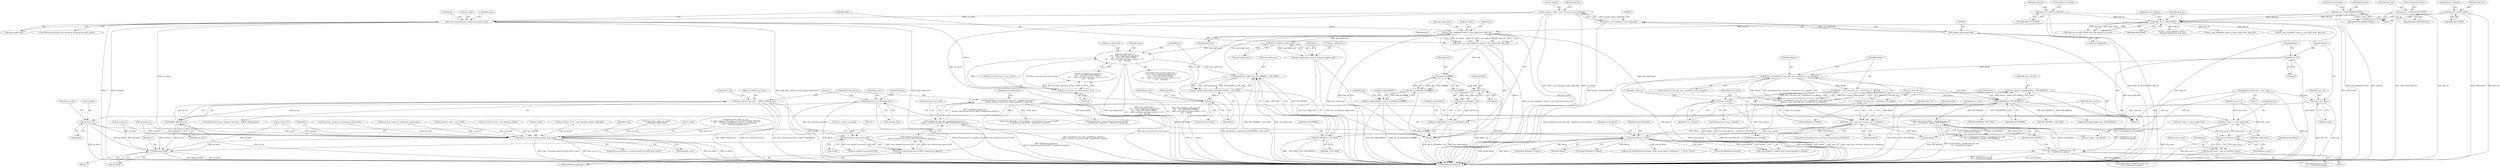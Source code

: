 digraph "0_linux_b4789b8e6be3151a955ade74872822f30e8cd914@pointer" {
"1000838" [label="(Call,copy_from_user(p,sg_user[i],upsg->sg[i].count))"];
"1000799" [label="(Call,!p)"];
"1000785" [label="(Call,p = kmalloc(usg->sg[i].count,GFP_KERNEL|__GFP_DMA))"];
"1000787" [label="(Call,kmalloc(usg->sg[i].count,GFP_KERNEL|__GFP_DMA))"];
"1000753" [label="(Call,usg->sg[i].count >\n\t\t\t\t    ((dev->adapter_info.options &\n\t\t\t\t     AAC_OPT_NEW_COMM) ?\n\t\t\t\t      (dev->scsi_host_ptr->max_sectors << 9) :\n\t\t\t\t      65536))"];
"1000918" [label="(Call,cpu_to_le32(usg->sg[i].count))"];
"1000860" [label="(Call,pci_map_single(dev->pdev, p, usg->sg[i].count, data_dir))"];
"1000838" [label="(Call,copy_from_user(p,sg_user[i],upsg->sg[i].count))"];
"1000809" [label="(Call,sg_user[i] = (void __user *)(uintptr_t)usg->sg[i].addr)"];
"1000813" [label="(Call,(void __user *)(uintptr_t)usg->sg[i].addr)"];
"1000815" [label="(Call,(uintptr_t)usg->sg[i].addr)"];
"1000446" [label="(Call,data_dir == DMA_NONE)"];
"1000363" [label="(Call,data_dir = DMA_TO_DEVICE)"];
"1000367" [label="(Call,data_dir = DMA_BIDIRECTIONAL)"];
"1000372" [label="(Call,data_dir = DMA_FROM_DEVICE)"];
"1000377" [label="(Call,data_dir = DMA_NONE)"];
"1000769" [label="(Call,dev->scsi_host_ptr->max_sectors << 9)"];
"1000795" [label="(Call,GFP_KERNEL|__GFP_DMA)"];
"1000707" [label="(Call,kmalloc(actual_fibsize - sizeof(struct aac_srb)\n\t\t\t  + sizeof(struct sgmap), GFP_KERNEL))"];
"1000708" [label="(Call,actual_fibsize - sizeof(struct aac_srb)\n\t\t\t  + sizeof(struct sgmap))"];
"1000432" [label="(Call,actual_fibsize != fibsize)"];
"1000395" [label="(Call,actual_fibsize = sizeof(struct aac_srb) - sizeof(struct sgentry) +\n\t\t((user_srbcmd->sg.count & 0xff) * sizeof(struct sgentry)))"];
"1000397" [label="(Call,sizeof(struct aac_srb) - sizeof(struct sgentry) +\n\t\t((user_srbcmd->sg.count & 0xff) * sizeof(struct sgentry)))"];
"1000403" [label="(Call,(user_srbcmd->sg.count & 0xff) * sizeof(struct sgentry))"];
"1000404" [label="(Call,user_srbcmd->sg.count & 0xff)"];
"1000381" [label="(Call,user_srbcmd->sg.count > ARRAY_SIZE(sg_list))"];
"1000387" [label="(Call,ARRAY_SIZE(sg_list))"];
"1000208" [label="(Call,memset(sg_list, 0, sizeof(sg_list)))"];
"1000267" [label="(Call,copy_from_user(user_srbcmd, user_srb,fibsize))"];
"1000258" [label="(Call,!user_srbcmd)"];
"1000252" [label="(Call,user_srbcmd = kmalloc(fibsize, GFP_KERNEL))"];
"1000254" [label="(Call,kmalloc(fibsize, GFP_KERNEL))"];
"1000238" [label="(Call,fibsize > (dev->max_fib_size - sizeof(struct aac_fibhdr)))"];
"1000231" [label="(Call,fibsize < (sizeof(struct user_aac_srb) - sizeof(struct user_sgentry)))"];
"1000136" [label="(Call,fibsize = 0)"];
"1000240" [label="(Call,dev->max_fib_size - sizeof(struct aac_fibhdr))"];
"1000130" [label="(Call,*user_srb = arg)"];
"1000117" [label="(MethodParameterIn,void __user * arg)"];
"1000858" [label="(Call,addr = pci_map_single(dev->pdev, p, usg->sg[i].count, data_dir))"];
"1000884" [label="(Call,addr & 0xffffffff)"];
"1000883" [label="(Call,cpu_to_le32(addr & 0xffffffff))"];
"1000873" [label="(Call,psg->sg[i].addr[0] = cpu_to_le32(addr & 0xffffffff))"];
"1000898" [label="(Call,addr>>32)"];
"1000897" [label="(Call,cpu_to_le32(addr>>32))"];
"1000887" [label="(Call,psg->sg[i].addr[1] = cpu_to_le32(addr>>32))"];
"1000901" [label="(Call,byte_count += usg->sg[i].count)"];
"1000932" [label="(Call,cpu_to_le32(byte_count))"];
"1000928" [label="(Call,srbcmd->count = cpu_to_le32(byte_count))"];
"1000824" [label="(Call,sg_list[i] = p)"];
"1001424" [label="(Call,copy_to_user(sg_user[i], sg_list[i], byte_count))"];
"1001469" [label="(Call,kfree(sg_list[i]))"];
"1000910" [label="(Call,psg->sg[i].count = cpu_to_le32(usg->sg[i].count))"];
"1000761" [label="(Call,(dev->adapter_info.options &\n\t\t\t\t     AAC_OPT_NEW_COMM) ?\n\t\t\t\t      (dev->scsi_host_ptr->max_sectors << 9) :\n\t\t\t\t      65536)"];
"1000363" [label="(Call,data_dir = DMA_TO_DEVICE)"];
"1000388" [label="(Identifier,sg_list)"];
"1000230" [label="(Call,(fibsize < (sizeof(struct user_aac_srb) - sizeof(struct user_sgentry))) ||\n\t    (fibsize > (dev->max_fib_size - sizeof(struct aac_fibhdr))))"];
"1000374" [label="(Identifier,DMA_FROM_DEVICE)"];
"1000391" [label="(Identifier,rcode)"];
"1000131" [label="(Identifier,user_srb)"];
"1000753" [label="(Call,usg->sg[i].count >\n\t\t\t\t    ((dev->adapter_info.options &\n\t\t\t\t     AAC_OPT_NEW_COMM) ?\n\t\t\t\t      (dev->scsi_host_ptr->max_sectors << 9) :\n\t\t\t\t      65536))"];
"1000370" [label="(ControlStructure,break;)"];
"1000232" [label="(Identifier,fibsize)"];
"1000256" [label="(Identifier,GFP_KERNEL)"];
"1000141" [label="(Identifier,flags)"];
"1000267" [label="(Call,copy_from_user(user_srbcmd, user_srb,fibsize))"];
"1000815" [label="(Call,(uintptr_t)usg->sg[i].addr)"];
"1000839" [label="(Identifier,p)"];
"1000811" [label="(Identifier,sg_user)"];
"1000377" [label="(Call,data_dir = DMA_NONE)"];
"1000902" [label="(Identifier,byte_count)"];
"1000373" [label="(Identifier,data_dir)"];
"1000775" [label="(Literal,9)"];
"1000396" [label="(Identifier,actual_fibsize)"];
"1000258" [label="(Call,!user_srbcmd)"];
"1000375" [label="(ControlStructure,break;)"];
"1000252" [label="(Call,user_srbcmd = kmalloc(fibsize, GFP_KERNEL))"];
"1000843" [label="(Call,upsg->sg[i].count)"];
"1001468" [label="(Block,)"];
"1000130" [label="(Call,*user_srb = arg)"];
"1000728" [label="(Call,actual_fibsize - sizeof(struct aac_srb)\n\t\t\t  + sizeof(struct sgmap))"];
"1001470" [label="(Call,sg_list[i])"];
"1000840" [label="(Call,sg_user[i])"];
"1000380" [label="(ControlStructure,if (user_srbcmd->sg.count > ARRAY_SIZE(sg_list)))"];
"1000209" [label="(Identifier,sg_list)"];
"1000451" [label="(Identifier,user_srbcmd)"];
"1000769" [label="(Call,dev->scsi_host_ptr->max_sectors << 9)"];
"1000384" [label="(Identifier,user_srbcmd)"];
"1000903" [label="(Call,usg->sg[i].count)"];
"1000395" [label="(Call,actual_fibsize = sizeof(struct aac_srb) - sizeof(struct sgentry) +\n\t\t((user_srbcmd->sg.count & 0xff) * sizeof(struct sgentry)))"];
"1000266" [label="(ControlStructure,if(copy_from_user(user_srbcmd, user_srb,fibsize)))"];
"1000241" [label="(Call,dev->max_fib_size)"];
"1001262" [label="(Call,copy_from_user(p, sg_user[i],\n\t\t\t\t\t\t\tupsg->sg[i].count))"];
"1001428" [label="(Call,sg_list[i])"];
"1000800" [label="(Identifier,p)"];
"1000830" [label="(Identifier,sg_indx)"];
"1000445" [label="(Call,(data_dir == DMA_NONE) && user_srbcmd->sg.count)"];
"1000460" [label="(Call,byte_count = 0)"];
"1000553" [label="(Call,GFP_KERNEL|__GFP_DMA)"];
"1000901" [label="(Call,byte_count += usg->sg[i].count)"];
"1000137" [label="(Identifier,fibsize)"];
"1000883" [label="(Call,cpu_to_le32(addr & 0xffffffff))"];
"1000231" [label="(Call,fibsize < (sizeof(struct user_aac_srb) - sizeof(struct user_sgentry)))"];
"1000239" [label="(Identifier,fibsize)"];
"1000797" [label="(Identifier,__GFP_DMA)"];
"1000448" [label="(Identifier,DMA_NONE)"];
"1000270" [label="(Identifier,fibsize)"];
"1000887" [label="(Call,psg->sg[i].addr[1] = cpu_to_le32(addr>>32))"];
"1000824" [label="(Call,sg_list[i] = p)"];
"1000918" [label="(Call,cpu_to_le32(usg->sg[i].count))"];
"1000872" [label="(Identifier,data_dir)"];
"1000852" [label="(Identifier,usg)"];
"1000858" [label="(Call,addr = pci_map_single(dev->pdev, p, usg->sg[i].count, data_dir))"];
"1001467" [label="(Identifier,i)"];
"1000809" [label="(Call,sg_user[i] = (void __user *)(uintptr_t)usg->sg[i].addr)"];
"1001248" [label="(Call,sg_list[i] = p)"];
"1000411" [label="(Call,sizeof(struct sgentry))"];
"1000873" [label="(Call,psg->sg[i].addr[0] = cpu_to_le32(addr & 0xffffffff))"];
"1000885" [label="(Identifier,addr)"];
"1000435" [label="(Call,actual_fibsize64 != fibsize)"];
"1001457" [label="(Call,kfree(user_srbcmd))"];
"1000770" [label="(Call,dev->scsi_host_ptr->max_sectors)"];
"1000255" [label="(Identifier,fibsize)"];
"1001423" [label="(ControlStructure,if(copy_to_user(sg_user[i], sg_list[i], byte_count)))"];
"1000754" [label="(Call,usg->sg[i].count)"];
"1000860" [label="(Call,pci_map_single(dev->pdev, p, usg->sg[i].count, data_dir))"];
"1000372" [label="(Call,data_dir = DMA_FROM_DEVICE)"];
"1000434" [label="(Identifier,fibsize)"];
"1000418" [label="(Call,user_srbcmd->sg.count & 0xff)"];
"1000436" [label="(Identifier,actual_fibsize64)"];
"1000397" [label="(Call,sizeof(struct aac_srb) - sizeof(struct sgentry) +\n\t\t((user_srbcmd->sg.count & 0xff) * sizeof(struct sgentry)))"];
"1000414" [label="(Identifier,actual_fibsize64)"];
"1000892" [label="(Identifier,psg)"];
"1000278" [label="(Identifier,user_reply)"];
"1000367" [label="(Call,data_dir = DMA_BIDIRECTIONAL)"];
"1000269" [label="(Identifier,user_srb)"];
"1001391" [label="(Call,byte_count = le32_to_cpu(\n\t\t\t  (dev->adapter_info.options & AAC_OPT_SGMAP_HOST64)\n\t\t\t      ? ((struct sgmap64*)&srbcmd->sg)->sg[i].count\n\t\t\t      : srbcmd->sg.sg[i].count))"];
"1000240" [label="(Call,dev->max_fib_size - sizeof(struct aac_fibhdr))"];
"1000707" [label="(Call,kmalloc(actual_fibsize - sizeof(struct aac_srb)\n\t\t\t  + sizeof(struct sgmap), GFP_KERNEL))"];
"1000752" [label="(ControlStructure,if (usg->sg[i].count >\n\t\t\t\t    ((dev->adapter_info.options &\n\t\t\t\t     AAC_OPT_NEW_COMM) ?\n\t\t\t\t      (dev->scsi_host_ptr->max_sectors << 9) :\n\t\t\t\t      65536)))"];
"1000369" [label="(Identifier,DMA_BIDIRECTIONAL)"];
"1000433" [label="(Identifier,actual_fibsize)"];
"1000825" [label="(Call,sg_list[i])"];
"1000810" [label="(Call,sg_user[i])"];
"1000382" [label="(Call,user_srbcmd->sg.count)"];
"1001215" [label="(Call,kmalloc(upsg->sg[i].count, GFP_KERNEL))"];
"1000779" [label="(Identifier,usg)"];
"1000368" [label="(Identifier,data_dir)"];
"1001035" [label="(Call,GFP_KERNEL|__GFP_DMA)"];
"1000878" [label="(Identifier,psg)"];
"1000919" [label="(Call,usg->sg[i].count)"];
"1000410" [label="(Literal,0xff)"];
"1000884" [label="(Call,addr & 0xffffffff)"];
"1000813" [label="(Call,(void __user *)(uintptr_t)usg->sg[i].addr)"];
"1000208" [label="(Call,memset(sg_list, 0, sizeof(sg_list)))"];
"1000859" [label="(Identifier,addr)"];
"1000932" [label="(Call,cpu_to_le32(byte_count))"];
"1000864" [label="(Identifier,p)"];
"1000379" [label="(Identifier,DMA_NONE)"];
"1000602" [label="(Call,sg_list[i] = p)"];
"1000361" [label="(Block,)"];
"1000928" [label="(Call,srbcmd->count = cpu_to_le32(byte_count))"];
"1000244" [label="(Call,sizeof(struct aac_fibhdr))"];
"1000748" [label="(Identifier,i)"];
"1000233" [label="(Call,sizeof(struct user_aac_srb) - sizeof(struct user_sgentry))"];
"1001389" [label="(Identifier,i)"];
"1000874" [label="(Call,psg->sg[i].addr[0])"];
"1000886" [label="(Literal,0xffffffff)"];
"1000447" [label="(Identifier,data_dir)"];
"1000378" [label="(Identifier,data_dir)"];
"1000828" [label="(Identifier,p)"];
"1001282" [label="(Call,pci_map_single(dev->pdev, p,\n\t\t\t\t\tupsg->sg[i].count, data_dir))"];
"1000431" [label="(Call,(actual_fibsize != fibsize) && (actual_fibsize64 != fibsize))"];
"1000446" [label="(Call,data_dir == DMA_NONE)"];
"1000277" [label="(Call,user_reply = arg+fibsize)"];
"1000710" [label="(Call,sizeof(struct aac_srb)\n\t\t\t  + sizeof(struct sgmap))"];
"1000405" [label="(Call,user_srbcmd->sg.count)"];
"1000709" [label="(Identifier,actual_fibsize)"];
"1000398" [label="(Call,sizeof(struct aac_srb))"];
"1000749" [label="(Block,)"];
"1000616" [label="(Call,copy_from_user(p,sg_user[i],upsg->sg[i].count))"];
"1000788" [label="(Call,usg->sg[i].count)"];
"1000787" [label="(Call,kmalloc(usg->sg[i].count,GFP_KERNEL|__GFP_DMA))"];
"1000268" [label="(Identifier,user_srbcmd)"];
"1000238" [label="(Call,fibsize > (dev->max_fib_size - sizeof(struct aac_fibhdr)))"];
"1000838" [label="(Call,copy_from_user(p,sg_user[i],upsg->sg[i].count))"];
"1000404" [label="(Call,user_srbcmd->sg.count & 0xff)"];
"1000262" [label="(Identifier,rcode)"];
"1000415" [label="(Call,actual_fibsize + (user_srbcmd->sg.count & 0xff) *\n\t  (sizeof(struct sgentry64) - sizeof(struct sgentry)))"];
"1000387" [label="(Call,ARRAY_SIZE(sg_list))"];
"1001096" [label="(Call,copy_from_user(p,sg_user[i],usg->sg[i].count))"];
"1000795" [label="(Call,GFP_KERNEL|__GFP_DMA)"];
"1000381" [label="(Call,user_srbcmd->sg.count > ARRAY_SIZE(sg_list))"];
"1000132" [label="(Identifier,arg)"];
"1000259" [label="(Identifier,user_srbcmd)"];
"1000257" [label="(ControlStructure,if (!user_srbcmd))"];
"1000914" [label="(Identifier,psg)"];
"1000136" [label="(Call,fibsize = 0)"];
"1000888" [label="(Call,psg->sg[i].addr[1])"];
"1000210" [label="(Literal,0)"];
"1000273" [label="(Identifier,rcode)"];
"1001082" [label="(Call,sg_list[i] = p)"];
"1000897" [label="(Call,cpu_to_le32(addr>>32))"];
"1000279" [label="(Call,arg+fibsize)"];
"1000491" [label="(Call,actual_fibsize64 == fibsize)"];
"1000471" [label="(Block,)"];
"1001075" [label="(Call,sg_user[i] = (void __user *)addr)"];
"1000118" [label="(Block,)"];
"1000936" [label="(Identifier,psg)"];
"1000803" [label="(Identifier,usg)"];
"1001424" [label="(Call,copy_to_user(sg_user[i], sg_list[i], byte_count))"];
"1000138" [label="(Literal,0)"];
"1000817" [label="(Call,usg->sg[i].addr)"];
"1000798" [label="(ControlStructure,if(!p))"];
"1000898" [label="(Call,addr>>32)"];
"1000593" [label="(Call,sg_user[i] = (void __user *)(uintptr_t)addr)"];
"1000413" [label="(Call,actual_fibsize64 = actual_fibsize + (user_srbcmd->sg.count & 0xff) *\n\t  (sizeof(struct sgentry64) - sizeof(struct sgentry)))"];
"1001469" [label="(Call,kfree(sg_list[i]))"];
"1000636" [label="(Call,pci_map_single(dev->pdev, p, upsg->sg[i].count, data_dir))"];
"1000796" [label="(Identifier,GFP_KERNEL)"];
"1000900" [label="(Literal,32)"];
"1001116" [label="(Call,pci_map_single(dev->pdev, p, usg->sg[i].count, data_dir))"];
"1001431" [label="(Identifier,byte_count)"];
"1000403" [label="(Call,(user_srbcmd->sg.count & 0xff) * sizeof(struct sgentry))"];
"1001346" [label="(Call,aac_fib_send(ScsiPortCommand, srbfib, actual_fibsize, FsaNormal, 1, 1, NULL, NULL))"];
"1000837" [label="(ControlStructure,if(copy_from_user(p,sg_user[i],upsg->sg[i].count)))"];
"1000929" [label="(Call,srbcmd->count)"];
"1000216" [label="(Identifier,fibsize)"];
"1000364" [label="(Identifier,data_dir)"];
"1000865" [label="(Call,usg->sg[i].count)"];
"1000910" [label="(Call,psg->sg[i].count = cpu_to_le32(usg->sg[i].count))"];
"1001425" [label="(Call,sg_user[i])"];
"1000786" [label="(Identifier,p)"];
"1001485" [label="(MethodReturn,static int)"];
"1000253" [label="(Identifier,user_srbcmd)"];
"1000117" [label="(MethodParameterIn,void __user * arg)"];
"1000799" [label="(Call,!p)"];
"1000366" [label="(ControlStructure,break;)"];
"1000785" [label="(Call,p = kmalloc(usg->sg[i].count,GFP_KERNEL|__GFP_DMA))"];
"1000400" [label="(Call,sizeof(struct sgentry) +\n\t\t((user_srbcmd->sg.count & 0xff) * sizeof(struct sgentry)))"];
"1000826" [label="(Identifier,sg_list)"];
"1000254" [label="(Call,kmalloc(fibsize, GFP_KERNEL))"];
"1000211" [label="(Call,sizeof(sg_list))"];
"1000365" [label="(Identifier,DMA_TO_DEVICE)"];
"1001233" [label="(Call,sg_user[i] = (void __user *)(uintptr_t)upsg->sg[i].addr)"];
"1000705" [label="(Call,usg = kmalloc(actual_fibsize - sizeof(struct aac_srb)\n\t\t\t  + sizeof(struct sgmap), GFP_KERNEL))"];
"1001434" [label="(Identifier,rcode)"];
"1000970" [label="(Call,actual_fibsize64 == fibsize)"];
"1000677" [label="(Call,byte_count += upsg->sg[i].count)"];
"1000933" [label="(Identifier,byte_count)"];
"1000911" [label="(Call,psg->sg[i].count)"];
"1000899" [label="(Identifier,addr)"];
"1000861" [label="(Call,dev->pdev)"];
"1000715" [label="(Identifier,GFP_KERNEL)"];
"1000432" [label="(Call,actual_fibsize != fibsize)"];
"1000708" [label="(Call,actual_fibsize - sizeof(struct aac_srb)\n\t\t\t  + sizeof(struct sgmap))"];
"1000838" -> "1000837"  [label="AST: "];
"1000838" -> "1000843"  [label="CFG: "];
"1000839" -> "1000838"  [label="AST: "];
"1000840" -> "1000838"  [label="AST: "];
"1000843" -> "1000838"  [label="AST: "];
"1000852" -> "1000838"  [label="CFG: "];
"1000859" -> "1000838"  [label="CFG: "];
"1000838" -> "1001485"  [label="DDG: copy_from_user(p,sg_user[i],upsg->sg[i].count)"];
"1000838" -> "1001485"  [label="DDG: upsg->sg[i].count"];
"1000838" -> "1001485"  [label="DDG: p"];
"1000838" -> "1001485"  [label="DDG: sg_user[i]"];
"1000799" -> "1000838"  [label="DDG: p"];
"1000809" -> "1000838"  [label="DDG: sg_user[i]"];
"1000838" -> "1000860"  [label="DDG: p"];
"1000838" -> "1001424"  [label="DDG: sg_user[i]"];
"1000799" -> "1000798"  [label="AST: "];
"1000799" -> "1000800"  [label="CFG: "];
"1000800" -> "1000799"  [label="AST: "];
"1000803" -> "1000799"  [label="CFG: "];
"1000811" -> "1000799"  [label="CFG: "];
"1000799" -> "1001485"  [label="DDG: p"];
"1000799" -> "1001485"  [label="DDG: !p"];
"1000785" -> "1000799"  [label="DDG: p"];
"1000799" -> "1000824"  [label="DDG: p"];
"1000799" -> "1000860"  [label="DDG: p"];
"1000785" -> "1000749"  [label="AST: "];
"1000785" -> "1000787"  [label="CFG: "];
"1000786" -> "1000785"  [label="AST: "];
"1000787" -> "1000785"  [label="AST: "];
"1000800" -> "1000785"  [label="CFG: "];
"1000785" -> "1001485"  [label="DDG: kmalloc(usg->sg[i].count,GFP_KERNEL|__GFP_DMA)"];
"1000787" -> "1000785"  [label="DDG: usg->sg[i].count"];
"1000787" -> "1000785"  [label="DDG: GFP_KERNEL|__GFP_DMA"];
"1000787" -> "1000795"  [label="CFG: "];
"1000788" -> "1000787"  [label="AST: "];
"1000795" -> "1000787"  [label="AST: "];
"1000787" -> "1001485"  [label="DDG: usg->sg[i].count"];
"1000787" -> "1001485"  [label="DDG: GFP_KERNEL|__GFP_DMA"];
"1000753" -> "1000787"  [label="DDG: usg->sg[i].count"];
"1000795" -> "1000787"  [label="DDG: GFP_KERNEL"];
"1000795" -> "1000787"  [label="DDG: __GFP_DMA"];
"1000787" -> "1000860"  [label="DDG: usg->sg[i].count"];
"1000753" -> "1000752"  [label="AST: "];
"1000753" -> "1000761"  [label="CFG: "];
"1000754" -> "1000753"  [label="AST: "];
"1000761" -> "1000753"  [label="AST: "];
"1000779" -> "1000753"  [label="CFG: "];
"1000786" -> "1000753"  [label="CFG: "];
"1000753" -> "1001485"  [label="DDG: usg->sg[i].count"];
"1000753" -> "1001485"  [label="DDG: usg->sg[i].count >\n\t\t\t\t    ((dev->adapter_info.options &\n\t\t\t\t     AAC_OPT_NEW_COMM) ?\n\t\t\t\t      (dev->scsi_host_ptr->max_sectors << 9) :\n\t\t\t\t      65536)"];
"1000753" -> "1001485"  [label="DDG: (dev->adapter_info.options &\n\t\t\t\t     AAC_OPT_NEW_COMM) ?\n\t\t\t\t      (dev->scsi_host_ptr->max_sectors << 9) :\n\t\t\t\t      65536"];
"1000918" -> "1000753"  [label="DDG: usg->sg[i].count"];
"1000769" -> "1000753"  [label="DDG: dev->scsi_host_ptr->max_sectors"];
"1000769" -> "1000753"  [label="DDG: 9"];
"1000918" -> "1000910"  [label="AST: "];
"1000918" -> "1000919"  [label="CFG: "];
"1000919" -> "1000918"  [label="AST: "];
"1000910" -> "1000918"  [label="CFG: "];
"1000918" -> "1001485"  [label="DDG: usg->sg[i].count"];
"1000918" -> "1000910"  [label="DDG: usg->sg[i].count"];
"1000860" -> "1000918"  [label="DDG: usg->sg[i].count"];
"1000860" -> "1000858"  [label="AST: "];
"1000860" -> "1000872"  [label="CFG: "];
"1000861" -> "1000860"  [label="AST: "];
"1000864" -> "1000860"  [label="AST: "];
"1000865" -> "1000860"  [label="AST: "];
"1000872" -> "1000860"  [label="AST: "];
"1000858" -> "1000860"  [label="CFG: "];
"1000860" -> "1001485"  [label="DDG: data_dir"];
"1000860" -> "1001485"  [label="DDG: p"];
"1000860" -> "1001485"  [label="DDG: dev->pdev"];
"1000860" -> "1000858"  [label="DDG: dev->pdev"];
"1000860" -> "1000858"  [label="DDG: p"];
"1000860" -> "1000858"  [label="DDG: usg->sg[i].count"];
"1000860" -> "1000858"  [label="DDG: data_dir"];
"1000446" -> "1000860"  [label="DDG: data_dir"];
"1000860" -> "1000901"  [label="DDG: usg->sg[i].count"];
"1000809" -> "1000749"  [label="AST: "];
"1000809" -> "1000813"  [label="CFG: "];
"1000810" -> "1000809"  [label="AST: "];
"1000813" -> "1000809"  [label="AST: "];
"1000826" -> "1000809"  [label="CFG: "];
"1000809" -> "1001485"  [label="DDG: sg_user[i]"];
"1000809" -> "1001485"  [label="DDG: (void __user *)(uintptr_t)usg->sg[i].addr"];
"1000813" -> "1000809"  [label="DDG: (uintptr_t)usg->sg[i].addr"];
"1000809" -> "1001424"  [label="DDG: sg_user[i]"];
"1000813" -> "1000815"  [label="CFG: "];
"1000814" -> "1000813"  [label="AST: "];
"1000815" -> "1000813"  [label="AST: "];
"1000813" -> "1001485"  [label="DDG: (uintptr_t)usg->sg[i].addr"];
"1000815" -> "1000813"  [label="DDG: usg->sg[i].addr"];
"1000815" -> "1000817"  [label="CFG: "];
"1000816" -> "1000815"  [label="AST: "];
"1000817" -> "1000815"  [label="AST: "];
"1000815" -> "1001485"  [label="DDG: usg->sg[i].addr"];
"1000446" -> "1000445"  [label="AST: "];
"1000446" -> "1000448"  [label="CFG: "];
"1000447" -> "1000446"  [label="AST: "];
"1000448" -> "1000446"  [label="AST: "];
"1000451" -> "1000446"  [label="CFG: "];
"1000445" -> "1000446"  [label="CFG: "];
"1000446" -> "1001485"  [label="DDG: data_dir"];
"1000446" -> "1001485"  [label="DDG: DMA_NONE"];
"1000446" -> "1000445"  [label="DDG: data_dir"];
"1000446" -> "1000445"  [label="DDG: DMA_NONE"];
"1000363" -> "1000446"  [label="DDG: data_dir"];
"1000367" -> "1000446"  [label="DDG: data_dir"];
"1000372" -> "1000446"  [label="DDG: data_dir"];
"1000377" -> "1000446"  [label="DDG: data_dir"];
"1000446" -> "1000636"  [label="DDG: data_dir"];
"1000446" -> "1001116"  [label="DDG: data_dir"];
"1000446" -> "1001282"  [label="DDG: data_dir"];
"1000363" -> "1000361"  [label="AST: "];
"1000363" -> "1000365"  [label="CFG: "];
"1000364" -> "1000363"  [label="AST: "];
"1000365" -> "1000363"  [label="AST: "];
"1000366" -> "1000363"  [label="CFG: "];
"1000363" -> "1001485"  [label="DDG: DMA_TO_DEVICE"];
"1000363" -> "1001485"  [label="DDG: data_dir"];
"1000367" -> "1000361"  [label="AST: "];
"1000367" -> "1000369"  [label="CFG: "];
"1000368" -> "1000367"  [label="AST: "];
"1000369" -> "1000367"  [label="AST: "];
"1000370" -> "1000367"  [label="CFG: "];
"1000367" -> "1001485"  [label="DDG: DMA_BIDIRECTIONAL"];
"1000367" -> "1001485"  [label="DDG: data_dir"];
"1000372" -> "1000361"  [label="AST: "];
"1000372" -> "1000374"  [label="CFG: "];
"1000373" -> "1000372"  [label="AST: "];
"1000374" -> "1000372"  [label="AST: "];
"1000375" -> "1000372"  [label="CFG: "];
"1000372" -> "1001485"  [label="DDG: data_dir"];
"1000372" -> "1001485"  [label="DDG: DMA_FROM_DEVICE"];
"1000377" -> "1000361"  [label="AST: "];
"1000377" -> "1000379"  [label="CFG: "];
"1000378" -> "1000377"  [label="AST: "];
"1000379" -> "1000377"  [label="AST: "];
"1000384" -> "1000377"  [label="CFG: "];
"1000377" -> "1001485"  [label="DDG: DMA_NONE"];
"1000377" -> "1001485"  [label="DDG: data_dir"];
"1000769" -> "1000761"  [label="AST: "];
"1000769" -> "1000775"  [label="CFG: "];
"1000770" -> "1000769"  [label="AST: "];
"1000775" -> "1000769"  [label="AST: "];
"1000761" -> "1000769"  [label="CFG: "];
"1000769" -> "1001485"  [label="DDG: dev->scsi_host_ptr->max_sectors"];
"1000769" -> "1000761"  [label="DDG: dev->scsi_host_ptr->max_sectors"];
"1000769" -> "1000761"  [label="DDG: 9"];
"1000795" -> "1000797"  [label="CFG: "];
"1000796" -> "1000795"  [label="AST: "];
"1000797" -> "1000795"  [label="AST: "];
"1000795" -> "1001485"  [label="DDG: GFP_KERNEL"];
"1000795" -> "1001485"  [label="DDG: __GFP_DMA"];
"1000707" -> "1000795"  [label="DDG: GFP_KERNEL"];
"1000707" -> "1000705"  [label="AST: "];
"1000707" -> "1000715"  [label="CFG: "];
"1000708" -> "1000707"  [label="AST: "];
"1000715" -> "1000707"  [label="AST: "];
"1000705" -> "1000707"  [label="CFG: "];
"1000707" -> "1001485"  [label="DDG: GFP_KERNEL"];
"1000707" -> "1001485"  [label="DDG: actual_fibsize - sizeof(struct aac_srb)\n\t\t\t  + sizeof(struct sgmap)"];
"1000707" -> "1000705"  [label="DDG: actual_fibsize - sizeof(struct aac_srb)\n\t\t\t  + sizeof(struct sgmap)"];
"1000707" -> "1000705"  [label="DDG: GFP_KERNEL"];
"1000708" -> "1000707"  [label="DDG: actual_fibsize"];
"1000708" -> "1000707"  [label="DDG: sizeof(struct aac_srb)\n\t\t\t  + sizeof(struct sgmap)"];
"1000254" -> "1000707"  [label="DDG: GFP_KERNEL"];
"1000708" -> "1000710"  [label="CFG: "];
"1000709" -> "1000708"  [label="AST: "];
"1000710" -> "1000708"  [label="AST: "];
"1000715" -> "1000708"  [label="CFG: "];
"1000708" -> "1001485"  [label="DDG: actual_fibsize"];
"1000708" -> "1001485"  [label="DDG: sizeof(struct aac_srb)\n\t\t\t  + sizeof(struct sgmap)"];
"1000432" -> "1000708"  [label="DDG: actual_fibsize"];
"1000708" -> "1000728"  [label="DDG: actual_fibsize"];
"1000432" -> "1000431"  [label="AST: "];
"1000432" -> "1000434"  [label="CFG: "];
"1000433" -> "1000432"  [label="AST: "];
"1000434" -> "1000432"  [label="AST: "];
"1000436" -> "1000432"  [label="CFG: "];
"1000431" -> "1000432"  [label="CFG: "];
"1000432" -> "1001485"  [label="DDG: fibsize"];
"1000432" -> "1001485"  [label="DDG: actual_fibsize"];
"1000432" -> "1000431"  [label="DDG: actual_fibsize"];
"1000432" -> "1000431"  [label="DDG: fibsize"];
"1000395" -> "1000432"  [label="DDG: actual_fibsize"];
"1000267" -> "1000432"  [label="DDG: fibsize"];
"1000432" -> "1000435"  [label="DDG: fibsize"];
"1000432" -> "1000491"  [label="DDG: fibsize"];
"1000432" -> "1000970"  [label="DDG: fibsize"];
"1000432" -> "1001346"  [label="DDG: actual_fibsize"];
"1000395" -> "1000118"  [label="AST: "];
"1000395" -> "1000397"  [label="CFG: "];
"1000396" -> "1000395"  [label="AST: "];
"1000397" -> "1000395"  [label="AST: "];
"1000414" -> "1000395"  [label="CFG: "];
"1000395" -> "1001485"  [label="DDG: sizeof(struct aac_srb) - sizeof(struct sgentry) +\n\t\t((user_srbcmd->sg.count & 0xff) * sizeof(struct sgentry))"];
"1000397" -> "1000395"  [label="DDG: sizeof(struct sgentry) +\n\t\t((user_srbcmd->sg.count & 0xff) * sizeof(struct sgentry))"];
"1000395" -> "1000413"  [label="DDG: actual_fibsize"];
"1000395" -> "1000415"  [label="DDG: actual_fibsize"];
"1000397" -> "1000400"  [label="CFG: "];
"1000398" -> "1000397"  [label="AST: "];
"1000400" -> "1000397"  [label="AST: "];
"1000397" -> "1001485"  [label="DDG: sizeof(struct sgentry) +\n\t\t((user_srbcmd->sg.count & 0xff) * sizeof(struct sgentry))"];
"1000403" -> "1000397"  [label="DDG: user_srbcmd->sg.count & 0xff"];
"1000403" -> "1000400"  [label="AST: "];
"1000403" -> "1000411"  [label="CFG: "];
"1000404" -> "1000403"  [label="AST: "];
"1000411" -> "1000403"  [label="AST: "];
"1000400" -> "1000403"  [label="CFG: "];
"1000403" -> "1000400"  [label="DDG: user_srbcmd->sg.count & 0xff"];
"1000404" -> "1000403"  [label="DDG: user_srbcmd->sg.count"];
"1000404" -> "1000403"  [label="DDG: 0xff"];
"1000404" -> "1000410"  [label="CFG: "];
"1000405" -> "1000404"  [label="AST: "];
"1000410" -> "1000404"  [label="AST: "];
"1000412" -> "1000404"  [label="CFG: "];
"1000381" -> "1000404"  [label="DDG: user_srbcmd->sg.count"];
"1000404" -> "1000418"  [label="DDG: user_srbcmd->sg.count"];
"1000381" -> "1000380"  [label="AST: "];
"1000381" -> "1000387"  [label="CFG: "];
"1000382" -> "1000381"  [label="AST: "];
"1000387" -> "1000381"  [label="AST: "];
"1000391" -> "1000381"  [label="CFG: "];
"1000396" -> "1000381"  [label="CFG: "];
"1000381" -> "1001485"  [label="DDG: ARRAY_SIZE(sg_list)"];
"1000381" -> "1001485"  [label="DDG: user_srbcmd->sg.count"];
"1000381" -> "1001485"  [label="DDG: user_srbcmd->sg.count > ARRAY_SIZE(sg_list)"];
"1000387" -> "1000381"  [label="DDG: sg_list"];
"1000387" -> "1000388"  [label="CFG: "];
"1000388" -> "1000387"  [label="AST: "];
"1000387" -> "1001485"  [label="DDG: sg_list"];
"1000208" -> "1000387"  [label="DDG: sg_list"];
"1000387" -> "1001424"  [label="DDG: sg_list"];
"1000387" -> "1001469"  [label="DDG: sg_list"];
"1000208" -> "1000118"  [label="AST: "];
"1000208" -> "1000211"  [label="CFG: "];
"1000209" -> "1000208"  [label="AST: "];
"1000210" -> "1000208"  [label="AST: "];
"1000211" -> "1000208"  [label="AST: "];
"1000216" -> "1000208"  [label="CFG: "];
"1000208" -> "1001485"  [label="DDG: sg_list"];
"1000208" -> "1001485"  [label="DDG: memset(sg_list, 0, sizeof(sg_list))"];
"1000208" -> "1001469"  [label="DDG: sg_list"];
"1000267" -> "1000266"  [label="AST: "];
"1000267" -> "1000270"  [label="CFG: "];
"1000268" -> "1000267"  [label="AST: "];
"1000269" -> "1000267"  [label="AST: "];
"1000270" -> "1000267"  [label="AST: "];
"1000273" -> "1000267"  [label="CFG: "];
"1000278" -> "1000267"  [label="CFG: "];
"1000267" -> "1001485"  [label="DDG: user_srb"];
"1000267" -> "1001485"  [label="DDG: copy_from_user(user_srbcmd, user_srb,fibsize)"];
"1000267" -> "1001485"  [label="DDG: fibsize"];
"1000258" -> "1000267"  [label="DDG: user_srbcmd"];
"1000130" -> "1000267"  [label="DDG: user_srb"];
"1000254" -> "1000267"  [label="DDG: fibsize"];
"1000267" -> "1000277"  [label="DDG: fibsize"];
"1000267" -> "1000279"  [label="DDG: fibsize"];
"1000267" -> "1001457"  [label="DDG: user_srbcmd"];
"1000258" -> "1000257"  [label="AST: "];
"1000258" -> "1000259"  [label="CFG: "];
"1000259" -> "1000258"  [label="AST: "];
"1000262" -> "1000258"  [label="CFG: "];
"1000268" -> "1000258"  [label="CFG: "];
"1000258" -> "1001485"  [label="DDG: !user_srbcmd"];
"1000252" -> "1000258"  [label="DDG: user_srbcmd"];
"1000258" -> "1001457"  [label="DDG: user_srbcmd"];
"1000252" -> "1000118"  [label="AST: "];
"1000252" -> "1000254"  [label="CFG: "];
"1000253" -> "1000252"  [label="AST: "];
"1000254" -> "1000252"  [label="AST: "];
"1000259" -> "1000252"  [label="CFG: "];
"1000252" -> "1001485"  [label="DDG: kmalloc(fibsize, GFP_KERNEL)"];
"1000254" -> "1000252"  [label="DDG: fibsize"];
"1000254" -> "1000252"  [label="DDG: GFP_KERNEL"];
"1000254" -> "1000256"  [label="CFG: "];
"1000255" -> "1000254"  [label="AST: "];
"1000256" -> "1000254"  [label="AST: "];
"1000254" -> "1001485"  [label="DDG: fibsize"];
"1000254" -> "1001485"  [label="DDG: GFP_KERNEL"];
"1000238" -> "1000254"  [label="DDG: fibsize"];
"1000231" -> "1000254"  [label="DDG: fibsize"];
"1000254" -> "1000553"  [label="DDG: GFP_KERNEL"];
"1000254" -> "1001035"  [label="DDG: GFP_KERNEL"];
"1000254" -> "1001215"  [label="DDG: GFP_KERNEL"];
"1000238" -> "1000230"  [label="AST: "];
"1000238" -> "1000240"  [label="CFG: "];
"1000239" -> "1000238"  [label="AST: "];
"1000240" -> "1000238"  [label="AST: "];
"1000230" -> "1000238"  [label="CFG: "];
"1000238" -> "1001485"  [label="DDG: fibsize"];
"1000238" -> "1001485"  [label="DDG: dev->max_fib_size - sizeof(struct aac_fibhdr)"];
"1000238" -> "1000230"  [label="DDG: fibsize"];
"1000238" -> "1000230"  [label="DDG: dev->max_fib_size - sizeof(struct aac_fibhdr)"];
"1000231" -> "1000238"  [label="DDG: fibsize"];
"1000240" -> "1000238"  [label="DDG: dev->max_fib_size"];
"1000231" -> "1000230"  [label="AST: "];
"1000231" -> "1000233"  [label="CFG: "];
"1000232" -> "1000231"  [label="AST: "];
"1000233" -> "1000231"  [label="AST: "];
"1000239" -> "1000231"  [label="CFG: "];
"1000230" -> "1000231"  [label="CFG: "];
"1000231" -> "1001485"  [label="DDG: sizeof(struct user_aac_srb) - sizeof(struct user_sgentry)"];
"1000231" -> "1001485"  [label="DDG: fibsize"];
"1000231" -> "1000230"  [label="DDG: fibsize"];
"1000231" -> "1000230"  [label="DDG: sizeof(struct user_aac_srb) - sizeof(struct user_sgentry)"];
"1000136" -> "1000231"  [label="DDG: fibsize"];
"1000136" -> "1000118"  [label="AST: "];
"1000136" -> "1000138"  [label="CFG: "];
"1000137" -> "1000136"  [label="AST: "];
"1000138" -> "1000136"  [label="AST: "];
"1000141" -> "1000136"  [label="CFG: "];
"1000136" -> "1001485"  [label="DDG: fibsize"];
"1000240" -> "1000244"  [label="CFG: "];
"1000241" -> "1000240"  [label="AST: "];
"1000244" -> "1000240"  [label="AST: "];
"1000240" -> "1001485"  [label="DDG: dev->max_fib_size"];
"1000130" -> "1000118"  [label="AST: "];
"1000130" -> "1000132"  [label="CFG: "];
"1000131" -> "1000130"  [label="AST: "];
"1000132" -> "1000130"  [label="AST: "];
"1000137" -> "1000130"  [label="CFG: "];
"1000130" -> "1001485"  [label="DDG: arg"];
"1000130" -> "1001485"  [label="DDG: user_srb"];
"1000117" -> "1000130"  [label="DDG: arg"];
"1000117" -> "1000115"  [label="AST: "];
"1000117" -> "1001485"  [label="DDG: arg"];
"1000117" -> "1000277"  [label="DDG: arg"];
"1000117" -> "1000279"  [label="DDG: arg"];
"1000858" -> "1000749"  [label="AST: "];
"1000859" -> "1000858"  [label="AST: "];
"1000878" -> "1000858"  [label="CFG: "];
"1000858" -> "1001485"  [label="DDG: pci_map_single(dev->pdev, p, usg->sg[i].count, data_dir)"];
"1000858" -> "1000884"  [label="DDG: addr"];
"1000884" -> "1000883"  [label="AST: "];
"1000884" -> "1000886"  [label="CFG: "];
"1000885" -> "1000884"  [label="AST: "];
"1000886" -> "1000884"  [label="AST: "];
"1000883" -> "1000884"  [label="CFG: "];
"1000884" -> "1000883"  [label="DDG: addr"];
"1000884" -> "1000883"  [label="DDG: 0xffffffff"];
"1000884" -> "1000898"  [label="DDG: addr"];
"1000883" -> "1000873"  [label="AST: "];
"1000873" -> "1000883"  [label="CFG: "];
"1000883" -> "1001485"  [label="DDG: addr & 0xffffffff"];
"1000883" -> "1000873"  [label="DDG: addr & 0xffffffff"];
"1000873" -> "1000749"  [label="AST: "];
"1000874" -> "1000873"  [label="AST: "];
"1000892" -> "1000873"  [label="CFG: "];
"1000873" -> "1001485"  [label="DDG: psg->sg[i].addr[0]"];
"1000873" -> "1001485"  [label="DDG: cpu_to_le32(addr & 0xffffffff)"];
"1000898" -> "1000897"  [label="AST: "];
"1000898" -> "1000900"  [label="CFG: "];
"1000899" -> "1000898"  [label="AST: "];
"1000900" -> "1000898"  [label="AST: "];
"1000897" -> "1000898"  [label="CFG: "];
"1000898" -> "1001485"  [label="DDG: addr"];
"1000898" -> "1000897"  [label="DDG: addr"];
"1000898" -> "1000897"  [label="DDG: 32"];
"1000897" -> "1000887"  [label="AST: "];
"1000887" -> "1000897"  [label="CFG: "];
"1000897" -> "1001485"  [label="DDG: addr>>32"];
"1000897" -> "1000887"  [label="DDG: addr>>32"];
"1000887" -> "1000749"  [label="AST: "];
"1000888" -> "1000887"  [label="AST: "];
"1000902" -> "1000887"  [label="CFG: "];
"1000887" -> "1001485"  [label="DDG: cpu_to_le32(addr>>32)"];
"1000887" -> "1001485"  [label="DDG: psg->sg[i].addr[1]"];
"1000901" -> "1000749"  [label="AST: "];
"1000901" -> "1000903"  [label="CFG: "];
"1000902" -> "1000901"  [label="AST: "];
"1000903" -> "1000901"  [label="AST: "];
"1000914" -> "1000901"  [label="CFG: "];
"1000901" -> "1001485"  [label="DDG: byte_count"];
"1000460" -> "1000901"  [label="DDG: byte_count"];
"1000901" -> "1000932"  [label="DDG: byte_count"];
"1000932" -> "1000928"  [label="AST: "];
"1000932" -> "1000933"  [label="CFG: "];
"1000933" -> "1000932"  [label="AST: "];
"1000928" -> "1000932"  [label="CFG: "];
"1000932" -> "1001485"  [label="DDG: byte_count"];
"1000932" -> "1000928"  [label="DDG: byte_count"];
"1000460" -> "1000932"  [label="DDG: byte_count"];
"1000677" -> "1000932"  [label="DDG: byte_count"];
"1000928" -> "1000471"  [label="AST: "];
"1000929" -> "1000928"  [label="AST: "];
"1000936" -> "1000928"  [label="CFG: "];
"1000928" -> "1001485"  [label="DDG: srbcmd->count"];
"1000928" -> "1001485"  [label="DDG: cpu_to_le32(byte_count)"];
"1000824" -> "1000749"  [label="AST: "];
"1000824" -> "1000828"  [label="CFG: "];
"1000825" -> "1000824"  [label="AST: "];
"1000828" -> "1000824"  [label="AST: "];
"1000830" -> "1000824"  [label="CFG: "];
"1000824" -> "1001485"  [label="DDG: sg_list[i]"];
"1000824" -> "1001424"  [label="DDG: sg_list[i]"];
"1000824" -> "1001469"  [label="DDG: sg_list[i]"];
"1001424" -> "1001423"  [label="AST: "];
"1001424" -> "1001431"  [label="CFG: "];
"1001425" -> "1001424"  [label="AST: "];
"1001428" -> "1001424"  [label="AST: "];
"1001431" -> "1001424"  [label="AST: "];
"1001434" -> "1001424"  [label="CFG: "];
"1001389" -> "1001424"  [label="CFG: "];
"1001424" -> "1001485"  [label="DDG: sg_user[i]"];
"1001424" -> "1001485"  [label="DDG: sg_list[i]"];
"1001424" -> "1001485"  [label="DDG: copy_to_user(sg_user[i], sg_list[i], byte_count)"];
"1001424" -> "1001485"  [label="DDG: byte_count"];
"1000616" -> "1001424"  [label="DDG: sg_user[i]"];
"1001096" -> "1001424"  [label="DDG: sg_user[i]"];
"1001262" -> "1001424"  [label="DDG: sg_user[i]"];
"1000593" -> "1001424"  [label="DDG: sg_user[i]"];
"1001075" -> "1001424"  [label="DDG: sg_user[i]"];
"1001233" -> "1001424"  [label="DDG: sg_user[i]"];
"1001248" -> "1001424"  [label="DDG: sg_list[i]"];
"1001082" -> "1001424"  [label="DDG: sg_list[i]"];
"1000602" -> "1001424"  [label="DDG: sg_list[i]"];
"1001391" -> "1001424"  [label="DDG: byte_count"];
"1001424" -> "1001469"  [label="DDG: sg_list[i]"];
"1001469" -> "1001468"  [label="AST: "];
"1001469" -> "1001470"  [label="CFG: "];
"1001470" -> "1001469"  [label="AST: "];
"1001467" -> "1001469"  [label="CFG: "];
"1001469" -> "1001485"  [label="DDG: kfree(sg_list[i])"];
"1001469" -> "1001485"  [label="DDG: sg_list[i]"];
"1001248" -> "1001469"  [label="DDG: sg_list[i]"];
"1001082" -> "1001469"  [label="DDG: sg_list[i]"];
"1000602" -> "1001469"  [label="DDG: sg_list[i]"];
"1000910" -> "1000749"  [label="AST: "];
"1000911" -> "1000910"  [label="AST: "];
"1000748" -> "1000910"  [label="CFG: "];
"1000910" -> "1001485"  [label="DDG: cpu_to_le32(usg->sg[i].count)"];
"1000910" -> "1001485"  [label="DDG: psg->sg[i].count"];
}
